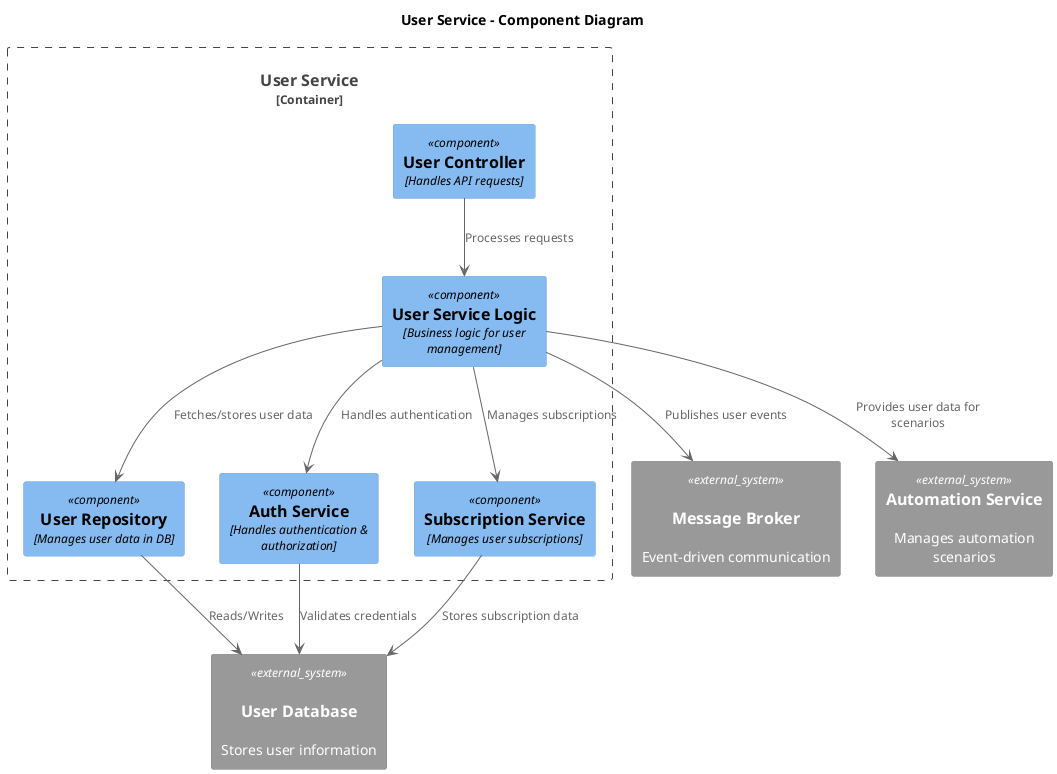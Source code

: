 @startuml
title User Service - Component Diagram

!include <C4/C4_Component>

Container_Boundary(UserService, "User Service") {
    Component(UserController, "User Controller", "Handles API requests")
    Component(UserServiceLogic, "User Service Logic", "Business logic for user management")
    Component(UserRepository, "User Repository", "Manages user data in DB")
    Component(AuthService, "Auth Service", "Handles authentication & authorization")
    Component(SubscriptionService, "Subscription Service", "Manages user subscriptions")
}

System_Ext(Database, "User Database", "Stores user information", "PostgreSQL")
System_Ext(MessageBroker, "Message Broker", "Event-driven communication", "Kafka")
System_Ext(AutomationService, "Automation Service", "Manages automation scenarios")


UserController --> UserServiceLogic : "Processes requests"
UserServiceLogic --> UserRepository : "Fetches/stores user data"
UserServiceLogic --> AuthService : "Handles authentication"
UserServiceLogic --> SubscriptionService : "Manages subscriptions"

UserRepository --> Database : "Reads/Writes"
AuthService --> Database : "Validates credentials"
SubscriptionService --> Database : "Stores subscription data"


UserServiceLogic --> MessageBroker : "Publishes user events"
UserServiceLogic --> AutomationService : "Provides user data for scenarios"
@enduml
